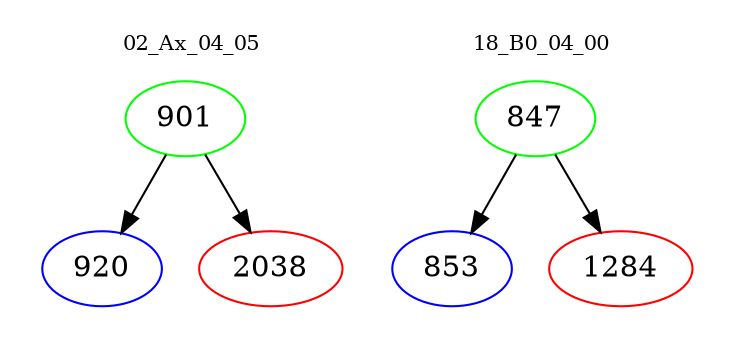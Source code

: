 digraph{
subgraph cluster_0 {
color = white
label = "02_Ax_04_05";
fontsize=10;
T0_901 [label="901", color="green"]
T0_901 -> T0_920 [color="black"]
T0_920 [label="920", color="blue"]
T0_901 -> T0_2038 [color="black"]
T0_2038 [label="2038", color="red"]
}
subgraph cluster_1 {
color = white
label = "18_B0_04_00";
fontsize=10;
T1_847 [label="847", color="green"]
T1_847 -> T1_853 [color="black"]
T1_853 [label="853", color="blue"]
T1_847 -> T1_1284 [color="black"]
T1_1284 [label="1284", color="red"]
}
}
